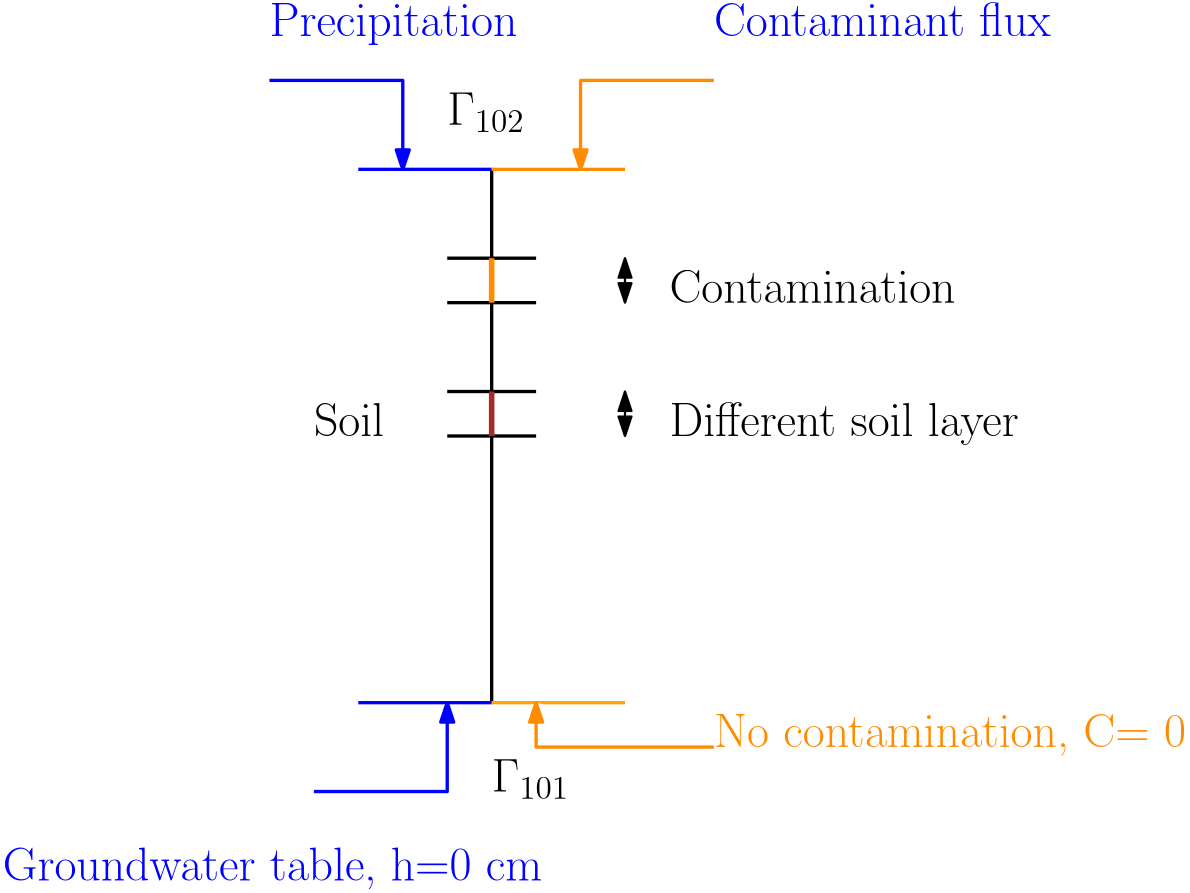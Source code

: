 <?xml version="1.0"?>
<!DOCTYPE ipe SYSTEM "ipe.dtd">
<ipe version="70206" creator="Ipe 7.2.7">
<info created="D:20171128110123" modified="D:20171128110123"/>
<ipestyle name="basic">
<symbol name="arrow/arc(spx)">
<path stroke="sym-stroke" fill="sym-stroke" pen="sym-pen">
0 0 m
-1 0.333 l
-1 -0.333 l
h
</path>
</symbol>
<symbol name="arrow/farc(spx)">
<path stroke="sym-stroke" fill="white" pen="sym-pen">
0 0 m
-1 0.333 l
-1 -0.333 l
h
</path>
</symbol>
<symbol name="arrow/ptarc(spx)">
<path stroke="sym-stroke" fill="sym-stroke" pen="sym-pen">
0 0 m
-1 0.333 l
-0.8 0 l
-1 -0.333 l
h
</path>
</symbol>
<symbol name="arrow/fptarc(spx)">
<path stroke="sym-stroke" fill="white" pen="sym-pen">
0 0 m
-1 0.333 l
-0.8 0 l
-1 -0.333 l
h
</path>
</symbol>
<symbol name="mark/circle(sx)" transformations="translations">
<path fill="sym-stroke">
0.6 0 0 0.6 0 0 e
0.4 0 0 0.4 0 0 e
</path>
</symbol>
<symbol name="mark/disk(sx)" transformations="translations">
<path fill="sym-stroke">
0.6 0 0 0.6 0 0 e
</path>
</symbol>
<symbol name="mark/fdisk(sfx)" transformations="translations">
<group>
<path fill="sym-fill">
0.5 0 0 0.5 0 0 e
</path>
<path fill="sym-stroke" fillrule="eofill">
0.6 0 0 0.6 0 0 e
0.4 0 0 0.4 0 0 e
</path>
</group>
</symbol>
<symbol name="mark/box(sx)" transformations="translations">
<path fill="sym-stroke" fillrule="eofill">
-0.6 -0.6 m
0.6 -0.6 l
0.6 0.6 l
-0.6 0.6 l
h
-0.4 -0.4 m
0.4 -0.4 l
0.4 0.4 l
-0.4 0.4 l
h
</path>
</symbol>
<symbol name="mark/square(sx)" transformations="translations">
<path fill="sym-stroke">
-0.6 -0.6 m
0.6 -0.6 l
0.6 0.6 l
-0.6 0.6 l
h
</path>
</symbol>
<symbol name="mark/fsquare(sfx)" transformations="translations">
<group>
<path fill="sym-fill">
-0.5 -0.5 m
0.5 -0.5 l
0.5 0.5 l
-0.5 0.5 l
h
</path>
<path fill="sym-stroke" fillrule="eofill">
-0.6 -0.6 m
0.6 -0.6 l
0.6 0.6 l
-0.6 0.6 l
h
-0.4 -0.4 m
0.4 -0.4 l
0.4 0.4 l
-0.4 0.4 l
h
</path>
</group>
</symbol>
<symbol name="mark/cross(sx)" transformations="translations">
<group>
<path fill="sym-stroke">
-0.43 -0.57 m
0.57 0.43 l
0.43 0.57 l
-0.57 -0.43 l
h
</path>
<path fill="sym-stroke">
-0.43 0.57 m
0.57 -0.43 l
0.43 -0.57 l
-0.57 0.43 l
h
</path>
</group>
</symbol>
<symbol name="arrow/fnormal(spx)">
<path stroke="sym-stroke" fill="white" pen="sym-pen">
0 0 m
-1 0.333 l
-1 -0.333 l
h
</path>
</symbol>
<symbol name="arrow/pointed(spx)">
<path stroke="sym-stroke" fill="sym-stroke" pen="sym-pen">
0 0 m
-1 0.333 l
-0.8 0 l
-1 -0.333 l
h
</path>
</symbol>
<symbol name="arrow/fpointed(spx)">
<path stroke="sym-stroke" fill="white" pen="sym-pen">
0 0 m
-1 0.333 l
-0.8 0 l
-1 -0.333 l
h
</path>
</symbol>
<symbol name="arrow/linear(spx)">
<path stroke="sym-stroke" pen="sym-pen">
-1 0.333 m
0 0 l
-1 -0.333 l
</path>
</symbol>
<symbol name="arrow/fdouble(spx)">
<path stroke="sym-stroke" fill="white" pen="sym-pen">
0 0 m
-1 0.333 l
-1 -0.333 l
h
-1 0 m
-2 0.333 l
-2 -0.333 l
h
</path>
</symbol>
<symbol name="arrow/double(spx)">
<path stroke="sym-stroke" fill="sym-stroke" pen="sym-pen">
0 0 m
-1 0.333 l
-1 -0.333 l
h
-1 0 m
-2 0.333 l
-2 -0.333 l
h
</path>
</symbol>
<pen name="heavier" value="0.8"/>
<pen name="fat" value="1.2"/>
<pen name="ultrafat" value="2"/>
<symbolsize name="large" value="5"/>
<symbolsize name="small" value="2"/>
<symbolsize name="tiny" value="1.1"/>
<arrowsize name="large" value="10"/>
<arrowsize name="small" value="5"/>
<arrowsize name="tiny" value="3"/>
<color name="red" value="1 0 0"/>
<color name="green" value="0 1 0"/>
<color name="blue" value="0 0 1"/>
<color name="yellow" value="1 1 0"/>
<color name="orange" value="1 0.647 0"/>
<color name="gold" value="1 0.843 0"/>
<color name="purple" value="0.627 0.125 0.941"/>
<color name="gray" value="0.745"/>
<color name="brown" value="0.647 0.165 0.165"/>
<color name="navy" value="0 0 0.502"/>
<color name="pink" value="1 0.753 0.796"/>
<color name="seagreen" value="0.18 0.545 0.341"/>
<color name="turquoise" value="0.251 0.878 0.816"/>
<color name="violet" value="0.933 0.51 0.933"/>
<color name="darkblue" value="0 0 0.545"/>
<color name="darkcyan" value="0 0.545 0.545"/>
<color name="darkgray" value="0.663"/>
<color name="darkgreen" value="0 0.392 0"/>
<color name="darkmagenta" value="0.545 0 0.545"/>
<color name="darkorange" value="1 0.549 0"/>
<color name="darkred" value="0.545 0 0"/>
<color name="lightblue" value="0.678 0.847 0.902"/>
<color name="lightcyan" value="0.878 1 1"/>
<color name="lightgray" value="0.827"/>
<color name="lightgreen" value="0.565 0.933 0.565"/>
<color name="lightyellow" value="1 1 0.878"/>
<dashstyle name="dashed" value="[4] 0"/>
<dashstyle name="dotted" value="[1 3] 0"/>
<dashstyle name="dash dotted" value="[4 2 1 2] 0"/>
<dashstyle name="dash dot dotted" value="[4 2 1 2 1 2] 0"/>
<textsize name="large" value="\large"/>
<textsize name="Large" value="\Large"/>
<textsize name="LARGE" value="\LARGE"/>
<textsize name="huge" value="\huge"/>
<textsize name="Huge" value="\Huge"/>
<textsize name="small" value="\small"/>
<textsize name="footnote" value="\footnotesize"/>
<textsize name="tiny" value="\tiny"/>
<textstyle name="center" begin="\begin{center}" end="\end{center}"/>
<textstyle name="itemize" begin="\begin{itemize}" end="\end{itemize}"/>
<textstyle name="item" begin="\begin{itemize}\item{}" end="\end{itemize}"/>
<gridsize name="4 pts" value="4"/>
<gridsize name="8 pts (~3 mm)" value="8"/>
<gridsize name="16 pts (~6 mm)" value="16"/>
<gridsize name="32 pts (~12 mm)" value="32"/>
<gridsize name="10 pts (~3.5 mm)" value="10"/>
<gridsize name="20 pts (~7 mm)" value="20"/>
<gridsize name="14 pts (~5 mm)" value="14"/>
<gridsize name="28 pts (~10 mm)" value="28"/>
<gridsize name="56 pts (~20 mm)" value="56"/>
<anglesize name="90 deg" value="90"/>
<anglesize name="60 deg" value="60"/>
<anglesize name="45 deg" value="45"/>
<anglesize name="30 deg" value="30"/>
<anglesize name="22.5 deg" value="22.5"/>
<opacity name="10%" value="0.1"/>
<opacity name="30%" value="0.3"/>
<opacity name="50%" value="0.5"/>
<opacity name="75%" value="0.75"/>
<tiling name="falling" angle="-60" step="4" width="1"/>
<tiling name="rising" angle="30" step="4" width="1"/>
</ipestyle>
<page>
<layer name="alpha"/>
<view layers="alpha" active="alpha"/>
<path layer="alpha" stroke="black" pen="fat">
256 768 m
256 576 l
</path>
<path stroke="blue" pen="fat">
208 768 m
256 768 l
</path>
<path stroke="darkorange" pen="fat">
256 768 m
304 768 l
</path>
<path stroke="blue" pen="fat">
208 576 m
256 576 l
</path>
<path stroke="orange" pen="fat">
256 576 m
304 576 l
</path>
<text matrix="1 0 0 1 -80 -16" transformations="translations" pos="272 688" stroke="black" type="label" width="25.285" height="11.955" depth="0" valign="baseline" size="LARGE">Soil</text>
<text transformations="translations" pos="240 736" stroke="black" type="label" width="0" height="0" depth="0" valign="baseline" size="LARGE"></text>
<path stroke="black" pen="fat">
240 736 m
272 736 l
272 736 l
</path>
<path stroke="black" pen="fat">
240 720 m
272 720 l
</path>
<path stroke="black" pen="fat">
240 688 m
272 688 l
</path>
<path stroke="black" pen="fat">
240 672 m
272 672 l
</path>
<path stroke="black" fill="white" pen="heavier" arrow="normal/normal" rarrow="normal/normal">
304 736 m
304 720 l
</path>
<text matrix="1 0 0 1 -16 0" transformations="translations" pos="336 720" stroke="black" type="label" width="103.089" height="11.761" depth="0" valign="baseline" size="LARGE">Contamination</text>
<text transformations="translations" pos="320 672" stroke="black" type="label" width="125.839" height="11.954" depth="3.35" valign="baseline" size="LARGE">Different soil layer</text>
<path matrix="1 0 0 1 0 -48" stroke="black" fill="white" pen="heavier" arrow="normal/normal" rarrow="normal/normal">
304 736 m
304 720 l
</path>
<path stroke="brown" fill="white" pen="ultrafat">
256 688 m
256 672 l
</path>
<path stroke="darkorange" fill="white" pen="ultrafat">
256 736 m
256 720 l
</path>
<path stroke="blue" fill="white" pen="fat" arrow="normal/normal">
176 800 m
224 800 l
224 768 l
</path>
<text transformations="translations" pos="176 816" stroke="blue" type="label" width="89.369" height="11.76" depth="3.35" valign="baseline" size="LARGE">Precipitation</text>
<path stroke="darkorange" fill="white" pen="fat" arrow="normal/normal">
336 800 m
288 800 l
288 768 l
</path>
<text transformations="translations" pos="336 816" stroke="blue" type="label" width="121.378" height="11.955" depth="0" valign="baseline" size="LARGE">Contaminant flux</text>
<path stroke="blue" fill="white" pen="fat" arrow="normal/normal">
192 544 m
240 544 l
240 576 l
</path>
<text matrix="1 0 0 1 -96 -16" transformations="translations" pos="176 528" stroke="blue" type="label" width="194.346" height="11.954" depth="3.35" valign="baseline" size="LARGE">Groundwater table, h=0 cm</text>
<path stroke="darkorange" fill="white" pen="fat" arrow="normal/normal">
336 560 m
272 560 l
272 576 l
</path>
<text matrix="1 0 0 1 -32 0" transformations="translations" pos="368 560" stroke="darkorange" type="label" width="170.092" height="11.76" depth="3.35" valign="baseline" size="LARGE">No contamination, C= 0</text>
<text matrix="1 0 0 1 0 -16" transformations="translations" pos="240 800" stroke="black" type="label" width="27.973" height="11.764" depth="2.58" valign="baseline" size="LARGE">$\Gamma_{102}$</text>
<text transformations="translations" pos="256 544" stroke="black" type="label" width="27.973" height="11.764" depth="2.58" valign="baseline" size="LARGE">$\Gamma_{101}$</text>
</page>
</ipe>
